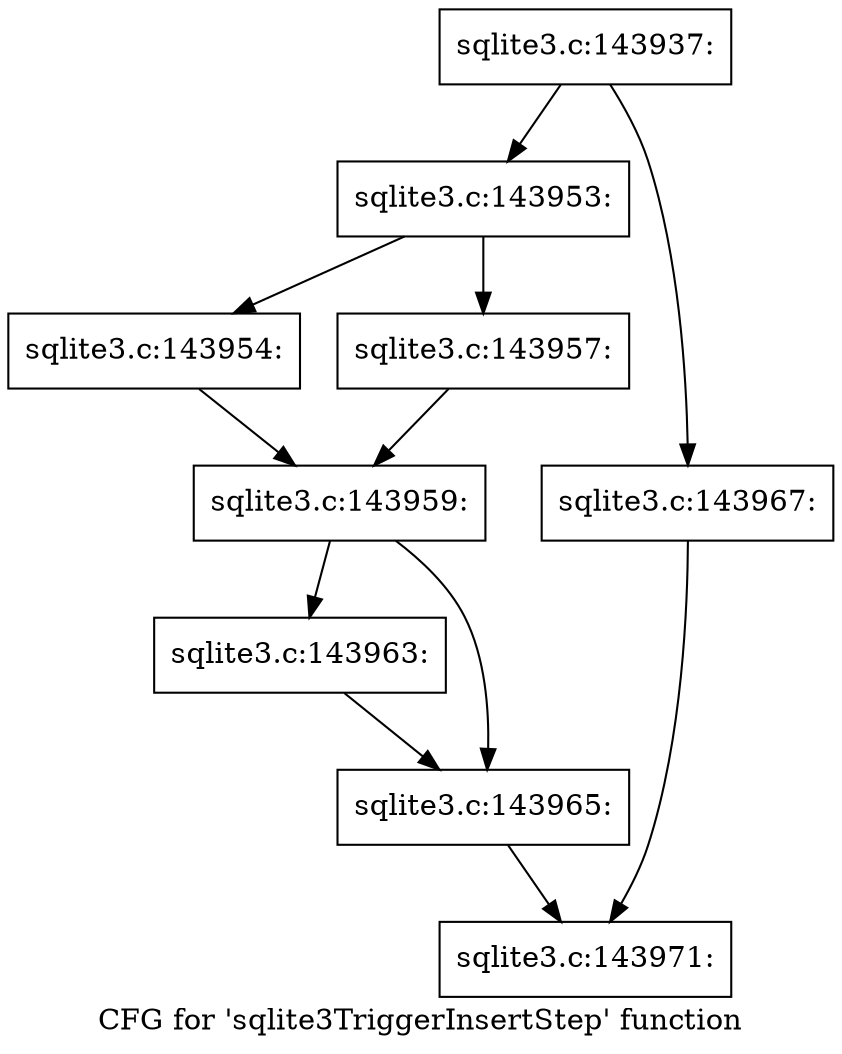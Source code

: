 digraph "CFG for 'sqlite3TriggerInsertStep' function" {
	label="CFG for 'sqlite3TriggerInsertStep' function";

	Node0x55c0fa27db00 [shape=record,label="{sqlite3.c:143937:}"];
	Node0x55c0fa27db00 -> Node0x55c0fa2886c0;
	Node0x55c0fa27db00 -> Node0x55c0fa288890;
	Node0x55c0fa2886c0 [shape=record,label="{sqlite3.c:143953:}"];
	Node0x55c0fa2886c0 -> Node0x55c0fa288bd0;
	Node0x55c0fa2886c0 -> Node0x55c0fa288c70;
	Node0x55c0fa288bd0 [shape=record,label="{sqlite3.c:143954:}"];
	Node0x55c0fa288bd0 -> Node0x55c0fa288c20;
	Node0x55c0fa288c70 [shape=record,label="{sqlite3.c:143957:}"];
	Node0x55c0fa288c70 -> Node0x55c0fa288c20;
	Node0x55c0fa288c20 [shape=record,label="{sqlite3.c:143959:}"];
	Node0x55c0fa288c20 -> Node0x55c0fa28a510;
	Node0x55c0fa288c20 -> Node0x55c0fa28a560;
	Node0x55c0fa28a510 [shape=record,label="{sqlite3.c:143963:}"];
	Node0x55c0fa28a510 -> Node0x55c0fa28a560;
	Node0x55c0fa28a560 [shape=record,label="{sqlite3.c:143965:}"];
	Node0x55c0fa28a560 -> Node0x55c0fa288840;
	Node0x55c0fa288890 [shape=record,label="{sqlite3.c:143967:}"];
	Node0x55c0fa288890 -> Node0x55c0fa288840;
	Node0x55c0fa288840 [shape=record,label="{sqlite3.c:143971:}"];
}
